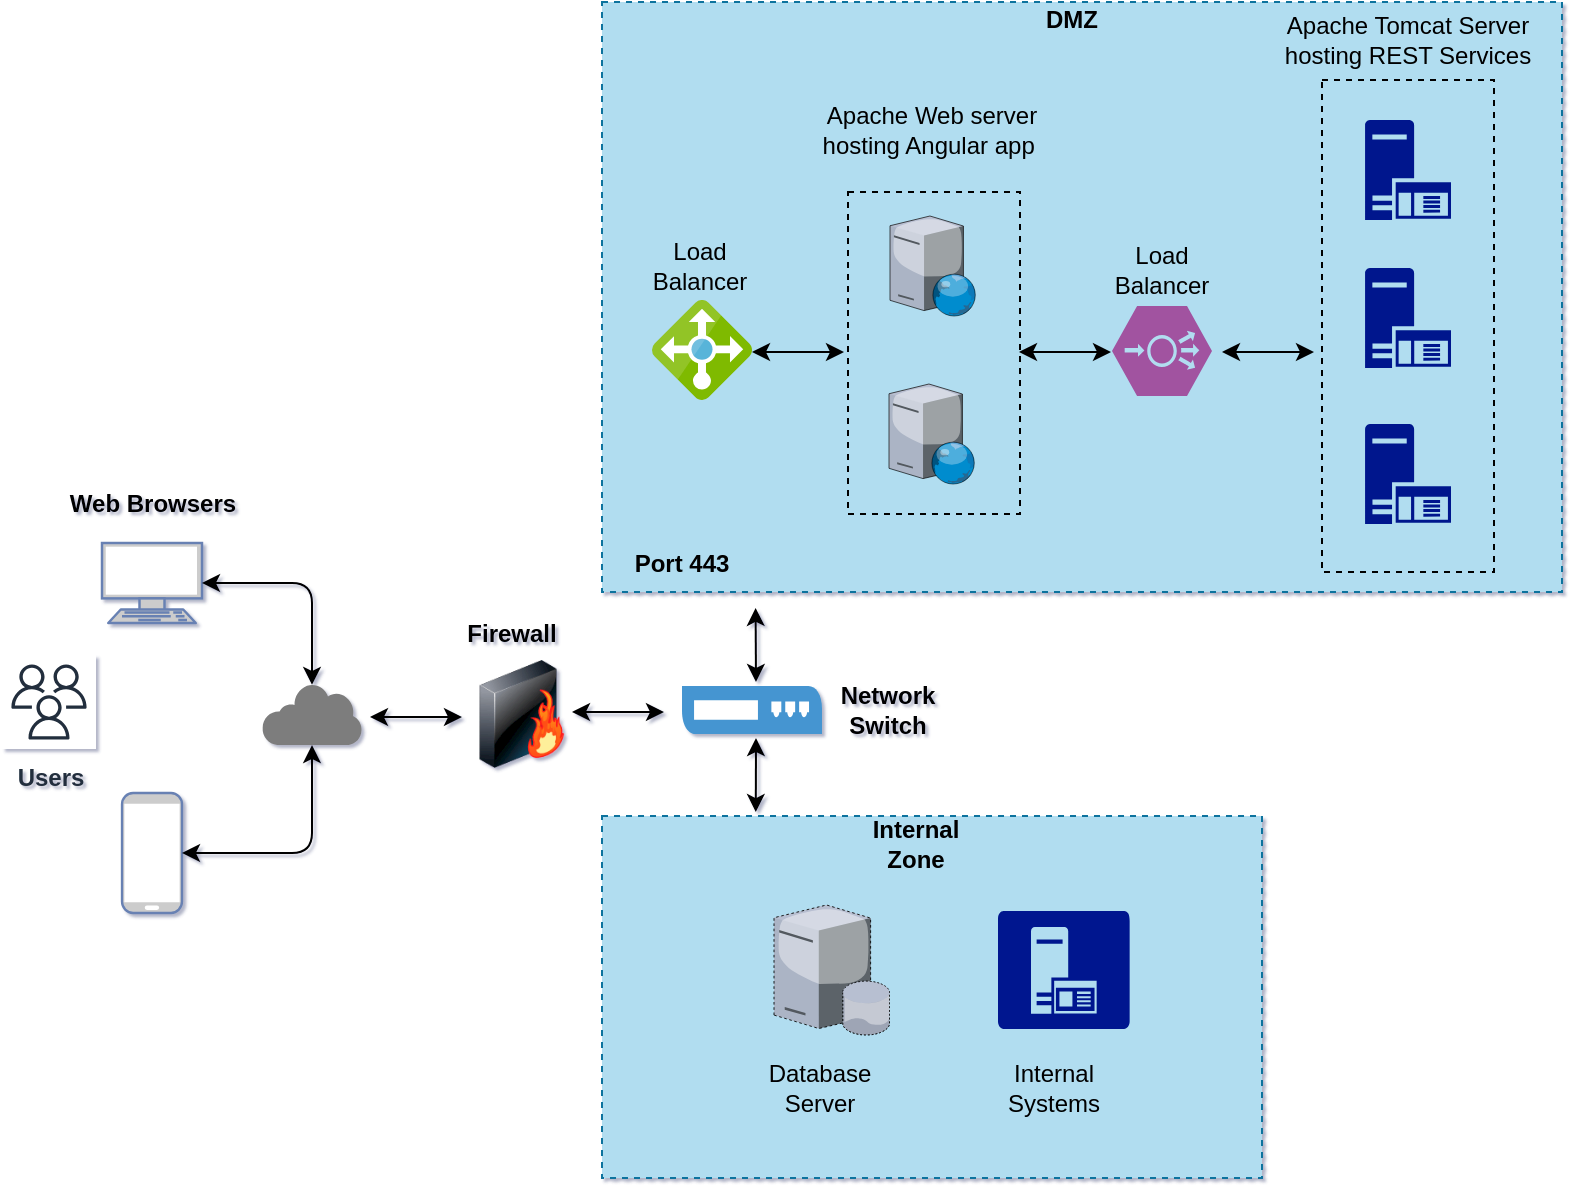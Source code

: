 <mxfile version="10.6.2" type="github"><diagram name="Deployment Diagram" id="5f0bae14-7c28-e335-631c-24af17079c00"><mxGraphModel dx="772" dy="443" grid="1" gridSize="10" guides="1" tooltips="1" connect="1" arrows="1" fold="1" page="1" pageScale="1" pageWidth="1100" pageHeight="850" background="#ffffff" math="0" shadow="1"><root><mxCell id="0"/><mxCell id="1" parent="0"/><mxCell id="lY917Ee9oCyjnrI93skX-8" value="" style="rounded=0;whiteSpace=wrap;html=1;dashed=1;fillColor=#b1ddf0;strokeColor=#10739e;" vertex="1" parent="1"><mxGeometry x="350" y="522" width="330" height="181" as="geometry"/></mxCell><mxCell id="_5mwUVfz19gAKj0fNJc7-57" value="" style="rounded=0;whiteSpace=wrap;html=1;dashed=1;fillColor=#b1ddf0;strokeColor=#10739e;" parent="1" vertex="1"><mxGeometry x="350" y="115" width="480" height="295" as="geometry"/></mxCell><mxCell id="_5mwUVfz19gAKj0fNJc7-41" value="" style="rounded=0;whiteSpace=wrap;html=1;dashed=1;fillColor=none;" parent="1" vertex="1"><mxGeometry x="710" y="154" width="86" height="246" as="geometry"/></mxCell><mxCell id="_5mwUVfz19gAKj0fNJc7-40" value="" style="rounded=0;whiteSpace=wrap;html=1;dashed=1;fillColor=none;" parent="1" vertex="1"><mxGeometry x="473" y="210" width="86" height="161" as="geometry"/></mxCell><mxCell id="_5mwUVfz19gAKj0fNJc7-1" value="" style="fontColor=#0066CC;verticalAlign=top;verticalLabelPosition=bottom;labelPosition=center;align=center;html=1;outlineConnect=0;fillColor=#CCCCCC;strokeColor=#6881B3;gradientColor=none;gradientDirection=north;strokeWidth=2;shape=mxgraph.networks.terminal;" parent="1" vertex="1"><mxGeometry x="100" y="385.5" width="50" height="40" as="geometry"/></mxCell><mxCell id="_5mwUVfz19gAKj0fNJc7-3" value="" style="fontColor=#0066CC;verticalAlign=top;verticalLabelPosition=bottom;labelPosition=center;align=center;html=1;outlineConnect=0;fillColor=#CCCCCC;strokeColor=#6881B3;gradientColor=none;gradientDirection=north;strokeWidth=2;shape=mxgraph.networks.mobile;" parent="1" vertex="1"><mxGeometry x="110" y="510.5" width="30" height="60" as="geometry"/></mxCell><mxCell id="_5mwUVfz19gAKj0fNJc7-4" value="" style="shadow=0;dashed=0;html=1;strokeColor=none;labelPosition=center;verticalLabelPosition=bottom;verticalAlign=top;align=center;shape=mxgraph.mscae.enterprise.internet;fillColor=#7D7D7D;" parent="1" vertex="1"><mxGeometry x="180" y="455.5" width="50" height="31" as="geometry"/></mxCell><mxCell id="_5mwUVfz19gAKj0fNJc7-9" value="" style="image;html=1;labelBackgroundColor=#ffffff;image=img/lib/clip_art/networking/Firewall-page1_128x128.png" parent="1" vertex="1"><mxGeometry x="285" y="444" width="50" height="54" as="geometry"/></mxCell><mxCell id="_5mwUVfz19gAKj0fNJc7-10" value="" style="verticalLabelPosition=bottom;aspect=fixed;html=1;verticalAlign=top;strokeColor=none;align=center;outlineConnect=0;shape=mxgraph.citrix.web_server;" parent="1" vertex="1"><mxGeometry x="494" y="222" width="43" height="50" as="geometry"/></mxCell><mxCell id="_5mwUVfz19gAKj0fNJc7-11" value="" style="verticalLabelPosition=bottom;aspect=fixed;html=1;verticalAlign=top;strokeColor=none;align=center;outlineConnect=0;shape=mxgraph.citrix.web_server;" parent="1" vertex="1"><mxGeometry x="493.5" y="306" width="43" height="50" as="geometry"/></mxCell><mxCell id="_5mwUVfz19gAKj0fNJc7-12" value="" style="aspect=fixed;html=1;perimeter=none;align=center;shadow=0;dashed=0;image;fontSize=12;image=img/lib/mscae/Load_Balancer_feature.svg;" parent="1" vertex="1"><mxGeometry x="375" y="264" width="50" height="50" as="geometry"/></mxCell><mxCell id="_5mwUVfz19gAKj0fNJc7-24" value="" style="shadow=0;dashed=0;html=1;strokeColor=none;labelPosition=center;verticalLabelPosition=bottom;verticalAlign=top;align=center;shape=mxgraph.mscae.enterprise.application_server;fillColor=#00188D;" parent="1" vertex="1"><mxGeometry x="731.5" y="174" width="43" height="50" as="geometry"/></mxCell><mxCell id="_5mwUVfz19gAKj0fNJc7-25" value="" style="shadow=0;dashed=0;html=1;strokeColor=none;labelPosition=center;verticalLabelPosition=bottom;verticalAlign=top;align=center;shape=mxgraph.mscae.enterprise.application_server;fillColor=#00188D;" parent="1" vertex="1"><mxGeometry x="731.5" y="248" width="43" height="50" as="geometry"/></mxCell><mxCell id="_5mwUVfz19gAKj0fNJc7-26" value="" style="shadow=0;dashed=0;html=1;strokeColor=none;labelPosition=center;verticalLabelPosition=bottom;verticalAlign=top;align=center;shape=mxgraph.mscae.enterprise.application_server;fillColor=#00188D;" parent="1" vertex="1"><mxGeometry x="731.5" y="326" width="43" height="50" as="geometry"/></mxCell><mxCell id="_5mwUVfz19gAKj0fNJc7-27" value="" style="verticalLabelPosition=bottom;html=1;fillColor=#A153A0;verticalAlign=top;align=center;points=[[0.25,0,0],[0.5,0,0],[0.75,0,0],[1,0.5,0],[0.75,1,0],[0.5,1,0],[0.25,1,0],[0,0.5,0],[0.125,0.25,0],[0.125,0.75,0],[0.875,0.25,0],[0.875,0.75,0]];shape=mxgraph.cisco_safe.design.load_balancer;" parent="1" vertex="1"><mxGeometry x="605" y="267" width="50" height="45" as="geometry"/></mxCell><mxCell id="_5mwUVfz19gAKj0fNJc7-30" value="" style="endArrow=classic;startArrow=classic;html=1;strokeColor=#000000;exitX=1;exitY=0.5;exitDx=0;exitDy=0;exitPerimeter=0;entryX=0.5;entryY=0.03;entryDx=0;entryDy=0;entryPerimeter=0;" parent="1" source="_5mwUVfz19gAKj0fNJc7-1" target="_5mwUVfz19gAKj0fNJc7-4" edge="1"><mxGeometry width="50" height="50" relative="1" as="geometry"><mxPoint x="170" y="425.5" as="sourcePoint"/><mxPoint x="220" y="375.5" as="targetPoint"/><Array as="points"><mxPoint x="205" y="405.5"/></Array></mxGeometry></mxCell><mxCell id="_5mwUVfz19gAKj0fNJc7-31" value="" style="endArrow=classic;startArrow=classic;html=1;strokeColor=#000000;exitX=1;exitY=0.5;exitDx=0;exitDy=0;exitPerimeter=0;entryX=0.5;entryY=1;entryDx=0;entryDy=0;entryPerimeter=0;" parent="1" source="_5mwUVfz19gAKj0fNJc7-3" target="_5mwUVfz19gAKj0fNJc7-4" edge="1"><mxGeometry width="50" height="50" relative="1" as="geometry"><mxPoint x="160" y="415.5" as="sourcePoint"/><mxPoint x="215" y="466.5" as="targetPoint"/><Array as="points"><mxPoint x="205" y="540.5"/></Array></mxGeometry></mxCell><mxCell id="_5mwUVfz19gAKj0fNJc7-32" value="" style="endArrow=classic;startArrow=classic;html=1;strokeColor=#000000;exitX=1.08;exitY=0.839;exitDx=0;exitDy=0;exitPerimeter=0;entryX=0;entryY=0.75;entryDx=0;entryDy=0;" parent="1" edge="1"><mxGeometry width="50" height="50" relative="1" as="geometry"><mxPoint x="234" y="472.5" as="sourcePoint"/><mxPoint x="280" y="472.5" as="targetPoint"/></mxGeometry></mxCell><mxCell id="_5mwUVfz19gAKj0fNJc7-33" value="" style="endArrow=classic;startArrow=classic;html=1;strokeColor=#000000;entryX=0.16;entryY=1.027;entryDx=0;entryDy=0;entryPerimeter=0;" parent="1" edge="1" target="_5mwUVfz19gAKj0fNJc7-57"><mxGeometry width="50" height="50" relative="1" as="geometry"><mxPoint x="427" y="455" as="sourcePoint"/><mxPoint x="468" y="455" as="targetPoint"/></mxGeometry></mxCell><mxCell id="_5mwUVfz19gAKj0fNJc7-43" value="" style="endArrow=classic;startArrow=classic;html=1;strokeColor=#000000;exitX=1.08;exitY=0.839;exitDx=0;exitDy=0;exitPerimeter=0;entryX=0;entryY=0.75;entryDx=0;entryDy=0;" parent="1" edge="1"><mxGeometry width="50" height="50" relative="1" as="geometry"><mxPoint x="425" y="290" as="sourcePoint"/><mxPoint x="471" y="290" as="targetPoint"/></mxGeometry></mxCell><mxCell id="_5mwUVfz19gAKj0fNJc7-44" value="" style="endArrow=classic;startArrow=classic;html=1;strokeColor=#000000;exitX=1.08;exitY=0.839;exitDx=0;exitDy=0;exitPerimeter=0;entryX=0;entryY=0.75;entryDx=0;entryDy=0;" parent="1" edge="1"><mxGeometry width="50" height="50" relative="1" as="geometry"><mxPoint x="558.5" y="290" as="sourcePoint"/><mxPoint x="604.5" y="290" as="targetPoint"/><Array as="points"><mxPoint x="584.5" y="290"/></Array></mxGeometry></mxCell><mxCell id="_5mwUVfz19gAKj0fNJc7-45" value="" style="endArrow=classic;startArrow=classic;html=1;strokeColor=#000000;exitX=1.08;exitY=0.839;exitDx=0;exitDy=0;exitPerimeter=0;entryX=0;entryY=0.75;entryDx=0;entryDy=0;" parent="1" edge="1"><mxGeometry width="50" height="50" relative="1" as="geometry"><mxPoint x="660" y="290" as="sourcePoint"/><mxPoint x="706" y="290" as="targetPoint"/></mxGeometry></mxCell><mxCell id="_5mwUVfz19gAKj0fNJc7-50" value="Firewall" style="text;html=1;strokeColor=none;fillColor=none;align=center;verticalAlign=middle;whiteSpace=wrap;rounded=0;dashed=1;fontStyle=1" parent="1" vertex="1"><mxGeometry x="285" y="420.5" width="40" height="20" as="geometry"/></mxCell><mxCell id="_5mwUVfz19gAKj0fNJc7-51" value="Load Balancer" style="text;html=1;strokeColor=none;fillColor=none;align=center;verticalAlign=middle;whiteSpace=wrap;rounded=0;dashed=1;" parent="1" vertex="1"><mxGeometry x="379" y="237" width="40" height="20" as="geometry"/></mxCell><mxCell id="_5mwUVfz19gAKj0fNJc7-52" value="Load Balancer" style="text;html=1;strokeColor=none;fillColor=none;align=center;verticalAlign=middle;whiteSpace=wrap;rounded=0;dashed=1;" parent="1" vertex="1"><mxGeometry x="610" y="238.5" width="40" height="20" as="geometry"/></mxCell><mxCell id="_5mwUVfz19gAKj0fNJc7-53" value="Apache Web server &lt;br&gt;hosting Angular app&amp;nbsp;&lt;br&gt;" style="text;html=1;strokeColor=none;fillColor=none;align=center;verticalAlign=middle;whiteSpace=wrap;rounded=0;dashed=1;" parent="1" vertex="1"><mxGeometry x="445" y="159" width="140" height="40" as="geometry"/></mxCell><mxCell id="_5mwUVfz19gAKj0fNJc7-55" value="Users" style="outlineConnect=0;fontColor=#232F3E;gradientColor=none;strokeColor=#232F3E;fillColor=#ffffff;dashed=0;verticalLabelPosition=bottom;verticalAlign=top;align=center;html=1;fontSize=12;fontStyle=1;aspect=fixed;shape=mxgraph.aws4.resourceIcon;resIcon=mxgraph.aws4.users;" parent="1" vertex="1"><mxGeometry x="50" y="441.5" width="47" height="47" as="geometry"/></mxCell><mxCell id="_5mwUVfz19gAKj0fNJc7-56" value="Apache Tomcat Server hosting REST Services" style="text;html=1;strokeColor=none;fillColor=none;align=center;verticalAlign=middle;whiteSpace=wrap;rounded=0;dashed=1;" parent="1" vertex="1"><mxGeometry x="684" y="124" width="138" height="20" as="geometry"/></mxCell><mxCell id="_5mwUVfz19gAKj0fNJc7-58" value="&lt;b&gt;DMZ&lt;/b&gt;" style="text;html=1;strokeColor=none;fillColor=none;align=center;verticalAlign=middle;whiteSpace=wrap;rounded=0;dashed=1;" parent="1" vertex="1"><mxGeometry x="565" y="114" width="40" height="20" as="geometry"/></mxCell><mxCell id="_5mwUVfz19gAKj0fNJc7-59" value="" style="shadow=0;dashed=0;html=1;strokeColor=none;fillColor=#4495D1;labelPosition=center;verticalLabelPosition=bottom;verticalAlign=top;align=center;outlineConnect=0;shape=mxgraph.veeam.2d.switch;" parent="1" vertex="1"><mxGeometry x="390" y="457" width="70" height="24" as="geometry"/></mxCell><mxCell id="_5mwUVfz19gAKj0fNJc7-62" value="" style="verticalLabelPosition=bottom;aspect=fixed;html=1;verticalAlign=top;strokeColor=none;align=center;outlineConnect=0;shape=mxgraph.citrix.database_server;dashed=1;gradientColor=none;fontColor=#000000;" parent="1" vertex="1"><mxGeometry x="436" y="566.5" width="58" height="65" as="geometry"/></mxCell><mxCell id="_5mwUVfz19gAKj0fNJc7-63" value="" style="shadow=0;dashed=0;html=1;labelPosition=center;verticalLabelPosition=bottom;verticalAlign=top;align=center;strokeColor=none;shape=mxgraph.mscae.vm.application_server;fillColor=#00188F;strokeColor=none;fontColor=#000000;" parent="1" vertex="1"><mxGeometry x="548" y="569.5" width="66" height="59" as="geometry"/></mxCell><mxCell id="_5mwUVfz19gAKj0fNJc7-64" value="" style="endArrow=classic;startArrow=classic;html=1;strokeColor=#000000;exitX=1.08;exitY=0.839;exitDx=0;exitDy=0;exitPerimeter=0;entryX=0;entryY=0.75;entryDx=0;entryDy=0;" parent="1" edge="1"><mxGeometry width="50" height="50" relative="1" as="geometry"><mxPoint x="335" y="470" as="sourcePoint"/><mxPoint x="381" y="470" as="targetPoint"/></mxGeometry></mxCell><mxCell id="_5mwUVfz19gAKj0fNJc7-70" value="Database Server" style="text;html=1;strokeColor=none;fillColor=none;align=center;verticalAlign=middle;whiteSpace=wrap;rounded=0;dashed=1;fontColor=#000000;fontStyle=0" parent="1" vertex="1"><mxGeometry x="439" y="647.5" width="40" height="20" as="geometry"/></mxCell><mxCell id="_5mwUVfz19gAKj0fNJc7-72" value="Internal Systems" style="text;html=1;strokeColor=none;fillColor=none;align=center;verticalAlign=middle;whiteSpace=wrap;rounded=0;dashed=1;fontColor=#000000;fontStyle=0" parent="1" vertex="1"><mxGeometry x="556" y="647.5" width="40" height="20" as="geometry"/></mxCell><mxCell id="_5mwUVfz19gAKj0fNJc7-73" value="Network Switch" style="text;html=1;strokeColor=none;fillColor=none;align=center;verticalAlign=middle;whiteSpace=wrap;rounded=0;dashed=1;fontColor=#000000;fontStyle=1" parent="1" vertex="1"><mxGeometry x="473" y="459" width="40" height="20" as="geometry"/></mxCell><mxCell id="lY917Ee9oCyjnrI93skX-10" value="" style="endArrow=classic;startArrow=classic;html=1;strokeColor=#000000;exitX=0.233;exitY=-0.011;exitDx=0;exitDy=0;exitPerimeter=0;" edge="1" parent="1" source="lY917Ee9oCyjnrI93skX-8"><mxGeometry width="50" height="50" relative="1" as="geometry"><mxPoint x="427" y="514" as="sourcePoint"/><mxPoint x="427" y="483" as="targetPoint"/></mxGeometry></mxCell><mxCell id="lY917Ee9oCyjnrI93skX-11" value="Internal Zone" style="text;html=1;strokeColor=none;fillColor=none;align=center;verticalAlign=middle;whiteSpace=wrap;rounded=0;fontStyle=1" vertex="1" parent="1"><mxGeometry x="487" y="526" width="40" height="20" as="geometry"/></mxCell><mxCell id="lY917Ee9oCyjnrI93skX-13" value="Port 443" style="text;html=1;strokeColor=none;fillColor=none;align=center;verticalAlign=middle;whiteSpace=wrap;rounded=0;fontStyle=1" vertex="1" parent="1"><mxGeometry x="360" y="386" width="60" height="20" as="geometry"/></mxCell><mxCell id="lY917Ee9oCyjnrI93skX-14" value="" style="shape=image;html=1;verticalAlign=top;verticalLabelPosition=bottom;labelBackgroundColor=#ffffff;imageAspect=0;aspect=fixed;image=https://cdn1.iconfinder.com/data/icons/CrystalClear/128x128/actions/decrypted.png" vertex="1" parent="1"><mxGeometry x="194.5" y="460.5" width="23" height="23" as="geometry"/></mxCell><mxCell id="lY917Ee9oCyjnrI93skX-15" value="Web Browsers" style="text;html=1;strokeColor=none;fillColor=none;align=center;verticalAlign=middle;whiteSpace=wrap;rounded=0;fontStyle=1" vertex="1" parent="1"><mxGeometry x="77.5" y="356" width="95" height="20" as="geometry"/></mxCell></root></mxGraphModel></diagram></mxfile>